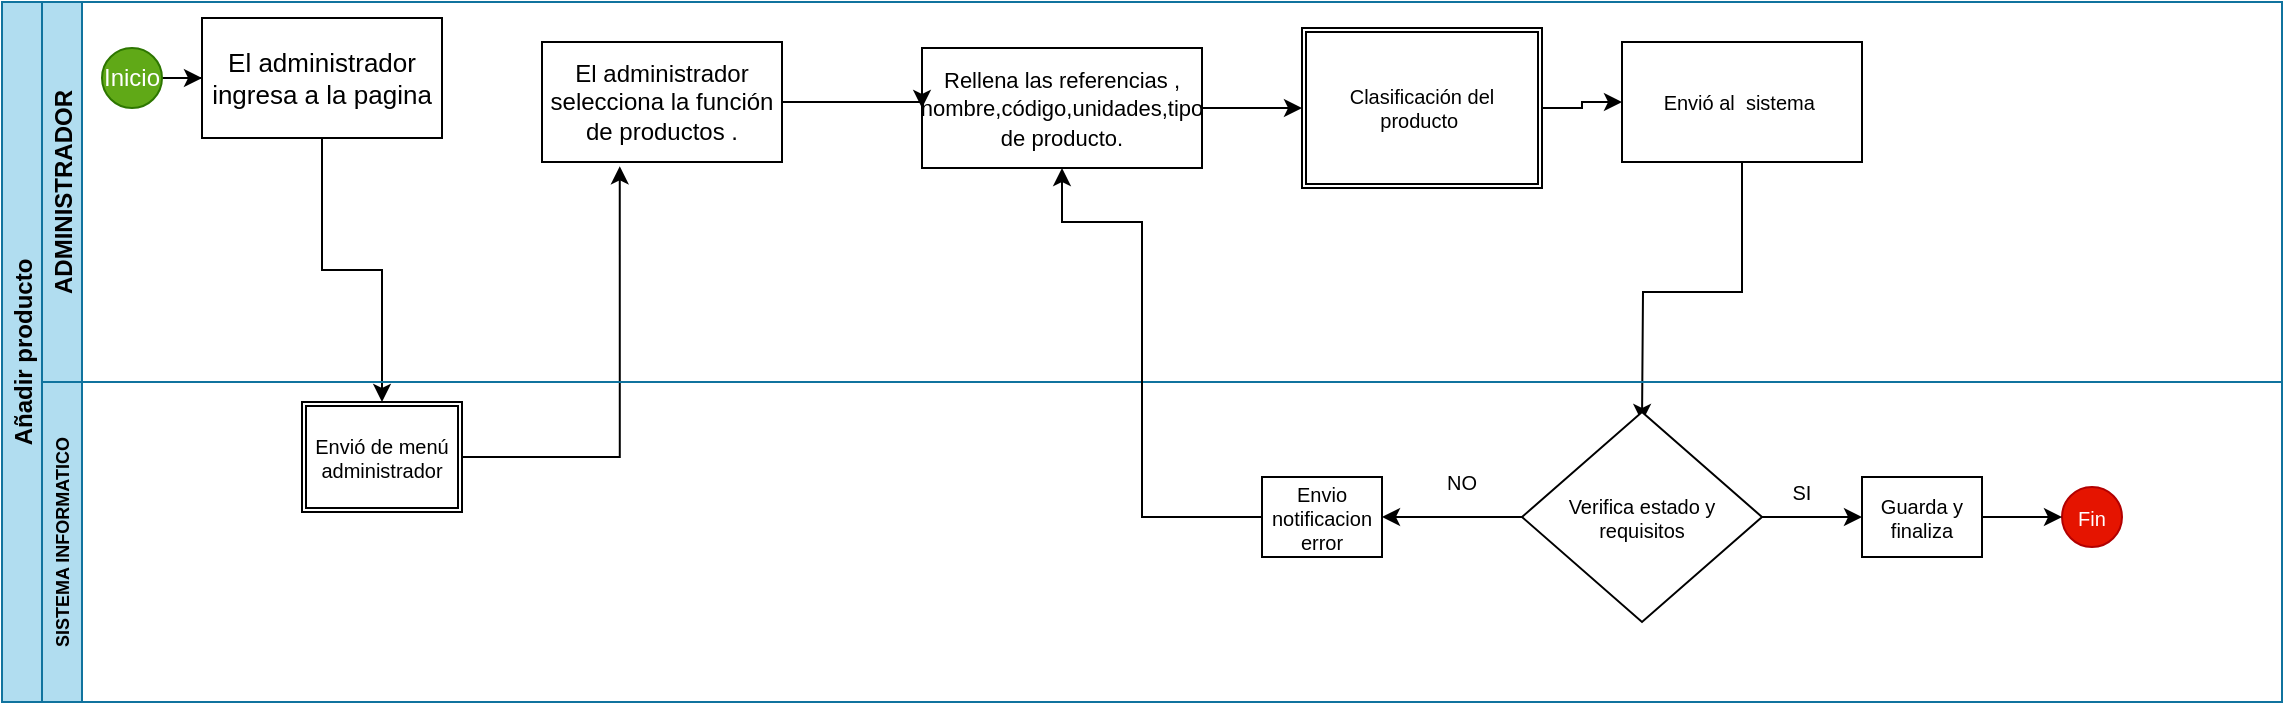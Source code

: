 <mxfile version="20.4.2" type="device"><diagram id="yBMOqn5puA7ttyh5VpDH" name="Página-1"><mxGraphModel dx="1997" dy="662" grid="1" gridSize="10" guides="1" tooltips="1" connect="1" arrows="1" fold="1" page="1" pageScale="1" pageWidth="827" pageHeight="1169" math="0" shadow="0"><root><mxCell id="0"/><mxCell id="1" parent="0"/><mxCell id="XzcxtkmFD_sUpMzQwyMr-1" value="Añadir producto" style="swimlane;childLayout=stackLayout;resizeParent=1;resizeParentMax=0;horizontal=0;startSize=20;horizontalStack=0;fillColor=#b1ddf0;strokeColor=#10739e;" vertex="1" parent="1"><mxGeometry x="-310" y="120" width="1140" height="350" as="geometry"/></mxCell><mxCell id="XzcxtkmFD_sUpMzQwyMr-76" style="edgeStyle=orthogonalEdgeStyle;rounded=0;orthogonalLoop=1;jettySize=auto;html=1;entryX=0.5;entryY=0;entryDx=0;entryDy=0;fontSize=10;" edge="1" parent="XzcxtkmFD_sUpMzQwyMr-1" source="XzcxtkmFD_sUpMzQwyMr-22" target="XzcxtkmFD_sUpMzQwyMr-29"><mxGeometry relative="1" as="geometry"/></mxCell><mxCell id="XzcxtkmFD_sUpMzQwyMr-30" style="edgeStyle=orthogonalEdgeStyle;rounded=0;orthogonalLoop=1;jettySize=auto;html=1;fontSize=10;entryX=0.324;entryY=1.036;entryDx=0;entryDy=0;entryPerimeter=0;" edge="1" parent="XzcxtkmFD_sUpMzQwyMr-1" source="XzcxtkmFD_sUpMzQwyMr-29" target="XzcxtkmFD_sUpMzQwyMr-18"><mxGeometry relative="1" as="geometry"><mxPoint x="310" y="90" as="targetPoint"/></mxGeometry></mxCell><mxCell id="XzcxtkmFD_sUpMzQwyMr-82" style="edgeStyle=orthogonalEdgeStyle;rounded=0;orthogonalLoop=1;jettySize=auto;html=1;fontSize=10;" edge="1" parent="XzcxtkmFD_sUpMzQwyMr-1" source="XzcxtkmFD_sUpMzQwyMr-61"><mxGeometry relative="1" as="geometry"><mxPoint x="820" y="210" as="targetPoint"/></mxGeometry></mxCell><mxCell id="XzcxtkmFD_sUpMzQwyMr-2" value="ADMINISTRADOR" style="swimlane;startSize=20;horizontal=0;fillColor=#b1ddf0;strokeColor=#10739e;" vertex="1" parent="XzcxtkmFD_sUpMzQwyMr-1"><mxGeometry x="20" width="1120" height="190" as="geometry"/></mxCell><mxCell id="XzcxtkmFD_sUpMzQwyMr-78" value="" style="edgeStyle=orthogonalEdgeStyle;rounded=0;orthogonalLoop=1;jettySize=auto;html=1;fontSize=10;" edge="1" parent="XzcxtkmFD_sUpMzQwyMr-2" source="XzcxtkmFD_sUpMzQwyMr-7" target="XzcxtkmFD_sUpMzQwyMr-22"><mxGeometry relative="1" as="geometry"/></mxCell><mxCell id="XzcxtkmFD_sUpMzQwyMr-7" value="Inicio" style="ellipse;whiteSpace=wrap;html=1;aspect=fixed;fillColor=#60a917;strokeColor=#2D7600;fontColor=#ffffff;" vertex="1" parent="XzcxtkmFD_sUpMzQwyMr-2"><mxGeometry x="30" y="23" width="30" height="30" as="geometry"/></mxCell><mxCell id="XzcxtkmFD_sUpMzQwyMr-18" value="El administrador selecciona la función de productos ." style="rounded=0;whiteSpace=wrap;html=1;fontSize=12;" vertex="1" parent="XzcxtkmFD_sUpMzQwyMr-2"><mxGeometry x="250" y="20" width="120" height="60" as="geometry"/></mxCell><mxCell id="XzcxtkmFD_sUpMzQwyMr-20" value="&lt;font style=&quot;font-size: 11px;&quot;&gt;Rellena las referencias , nombre,código,unidades,tipo de producto.&lt;/font&gt;" style="rounded=0;whiteSpace=wrap;html=1;fontSize=12;" vertex="1" parent="XzcxtkmFD_sUpMzQwyMr-2"><mxGeometry x="440" y="23" width="140" height="60" as="geometry"/></mxCell><mxCell id="XzcxtkmFD_sUpMzQwyMr-22" value="&lt;font style=&quot;font-size: 13px;&quot;&gt;El administrador ingresa a la pagina&lt;/font&gt;" style="rounded=0;whiteSpace=wrap;html=1;fontSize=10;" vertex="1" parent="XzcxtkmFD_sUpMzQwyMr-2"><mxGeometry x="80" y="8" width="120" height="60" as="geometry"/></mxCell><mxCell id="XzcxtkmFD_sUpMzQwyMr-84" style="edgeStyle=orthogonalEdgeStyle;rounded=0;orthogonalLoop=1;jettySize=auto;html=1;entryX=0;entryY=0.5;entryDx=0;entryDy=0;fontSize=10;" edge="1" parent="XzcxtkmFD_sUpMzQwyMr-2" source="XzcxtkmFD_sUpMzQwyMr-32" target="XzcxtkmFD_sUpMzQwyMr-61"><mxGeometry relative="1" as="geometry"/></mxCell><mxCell id="XzcxtkmFD_sUpMzQwyMr-32" value="Clasificación del producto&amp;nbsp;" style="shape=ext;double=1;rounded=0;whiteSpace=wrap;html=1;fontSize=10;" vertex="1" parent="XzcxtkmFD_sUpMzQwyMr-2"><mxGeometry x="630" y="13" width="120" height="80" as="geometry"/></mxCell><mxCell id="XzcxtkmFD_sUpMzQwyMr-61" value="Envió al&amp;nbsp; sistema&amp;nbsp;" style="rounded=0;whiteSpace=wrap;html=1;fontSize=10;" vertex="1" parent="XzcxtkmFD_sUpMzQwyMr-2"><mxGeometry x="790" y="20" width="120" height="60" as="geometry"/></mxCell><mxCell id="XzcxtkmFD_sUpMzQwyMr-73" style="edgeStyle=orthogonalEdgeStyle;rounded=0;orthogonalLoop=1;jettySize=auto;html=1;fontSize=10;entryX=0;entryY=0.5;entryDx=0;entryDy=0;" edge="1" parent="XzcxtkmFD_sUpMzQwyMr-2" source="XzcxtkmFD_sUpMzQwyMr-20" target="XzcxtkmFD_sUpMzQwyMr-32"><mxGeometry relative="1" as="geometry"><mxPoint x="820" y="53" as="targetPoint"/></mxGeometry></mxCell><mxCell id="XzcxtkmFD_sUpMzQwyMr-74" style="edgeStyle=orthogonalEdgeStyle;rounded=0;orthogonalLoop=1;jettySize=auto;html=1;fontSize=10;entryX=0;entryY=0.5;entryDx=0;entryDy=0;" edge="1" parent="XzcxtkmFD_sUpMzQwyMr-2" source="XzcxtkmFD_sUpMzQwyMr-18" target="XzcxtkmFD_sUpMzQwyMr-20"><mxGeometry relative="1" as="geometry"><mxPoint x="440" y="150" as="targetPoint"/><Array as="points"><mxPoint x="440" y="50"/></Array></mxGeometry></mxCell><mxCell id="XzcxtkmFD_sUpMzQwyMr-3" value="SISTEMA INFORMATICO" style="swimlane;startSize=20;horizontal=0;fontSize=9;fillColor=#b1ddf0;strokeColor=#10739e;" vertex="1" parent="XzcxtkmFD_sUpMzQwyMr-1"><mxGeometry x="20" y="190" width="1120" height="160" as="geometry"/></mxCell><mxCell id="XzcxtkmFD_sUpMzQwyMr-29" value="Envió de menú administrador" style="shape=ext;double=1;rounded=0;whiteSpace=wrap;html=1;fontSize=10;" vertex="1" parent="XzcxtkmFD_sUpMzQwyMr-3"><mxGeometry x="130" y="10" width="80" height="55" as="geometry"/></mxCell><mxCell id="XzcxtkmFD_sUpMzQwyMr-53" value="Fin" style="ellipse;whiteSpace=wrap;html=1;aspect=fixed;fontSize=10;fillColor=#e51400;strokeColor=#B20000;fontColor=#ffffff;" vertex="1" parent="XzcxtkmFD_sUpMzQwyMr-3"><mxGeometry x="1010" y="52.5" width="30" height="30" as="geometry"/></mxCell><mxCell id="XzcxtkmFD_sUpMzQwyMr-85" value="&lt;font style=&quot;font-size: 10px;&quot;&gt;Verifica estado y requisitos&lt;br&gt;&lt;/font&gt;" style="rhombus;whiteSpace=wrap;html=1;fontSize=9;" vertex="1" parent="XzcxtkmFD_sUpMzQwyMr-3"><mxGeometry x="740" y="15" width="120" height="105" as="geometry"/></mxCell><mxCell id="XzcxtkmFD_sUpMzQwyMr-87" value="NO" style="text;html=1;strokeColor=none;fillColor=none;align=center;verticalAlign=middle;whiteSpace=wrap;rounded=0;fontSize=10;" vertex="1" parent="XzcxtkmFD_sUpMzQwyMr-3"><mxGeometry x="680" y="35" width="60" height="30" as="geometry"/></mxCell><mxCell id="XzcxtkmFD_sUpMzQwyMr-88" value="SI&lt;br&gt;" style="text;html=1;strokeColor=none;fillColor=none;align=center;verticalAlign=middle;whiteSpace=wrap;rounded=0;fontSize=10;" vertex="1" parent="XzcxtkmFD_sUpMzQwyMr-3"><mxGeometry x="850" y="40" width="60" height="30" as="geometry"/></mxCell><mxCell id="XzcxtkmFD_sUpMzQwyMr-93" style="edgeStyle=orthogonalEdgeStyle;rounded=0;orthogonalLoop=1;jettySize=auto;html=1;fontSize=10;" edge="1" parent="XzcxtkmFD_sUpMzQwyMr-3" source="XzcxtkmFD_sUpMzQwyMr-90" target="XzcxtkmFD_sUpMzQwyMr-53"><mxGeometry relative="1" as="geometry"/></mxCell><mxCell id="XzcxtkmFD_sUpMzQwyMr-90" value="Guarda y finaliza" style="rounded=0;whiteSpace=wrap;html=1;fontSize=10;" vertex="1" parent="XzcxtkmFD_sUpMzQwyMr-3"><mxGeometry x="910" y="47.5" width="60" height="40" as="geometry"/></mxCell><mxCell id="XzcxtkmFD_sUpMzQwyMr-91" style="edgeStyle=orthogonalEdgeStyle;rounded=0;orthogonalLoop=1;jettySize=auto;html=1;fontSize=10;entryX=0;entryY=0.5;entryDx=0;entryDy=0;" edge="1" parent="XzcxtkmFD_sUpMzQwyMr-3" source="XzcxtkmFD_sUpMzQwyMr-85" target="XzcxtkmFD_sUpMzQwyMr-90"><mxGeometry relative="1" as="geometry"><mxPoint x="800" y="170" as="targetPoint"/></mxGeometry></mxCell><mxCell id="XzcxtkmFD_sUpMzQwyMr-92" value="Envio notificacion error" style="rounded=0;whiteSpace=wrap;html=1;fontSize=10;" vertex="1" parent="XzcxtkmFD_sUpMzQwyMr-3"><mxGeometry x="610" y="47.5" width="60" height="40" as="geometry"/></mxCell><mxCell id="XzcxtkmFD_sUpMzQwyMr-86" style="edgeStyle=orthogonalEdgeStyle;rounded=0;orthogonalLoop=1;jettySize=auto;html=1;fontSize=10;" edge="1" parent="XzcxtkmFD_sUpMzQwyMr-3" source="XzcxtkmFD_sUpMzQwyMr-85" target="XzcxtkmFD_sUpMzQwyMr-92"><mxGeometry relative="1" as="geometry"><mxPoint x="900" y="167.5" as="targetPoint"/></mxGeometry></mxCell><mxCell id="XzcxtkmFD_sUpMzQwyMr-94" style="edgeStyle=orthogonalEdgeStyle;rounded=0;orthogonalLoop=1;jettySize=auto;html=1;fontSize=10;entryX=0.5;entryY=1;entryDx=0;entryDy=0;" edge="1" parent="XzcxtkmFD_sUpMzQwyMr-1" source="XzcxtkmFD_sUpMzQwyMr-92" target="XzcxtkmFD_sUpMzQwyMr-20"><mxGeometry relative="1" as="geometry"><Array as="points"><mxPoint x="570" y="258"/><mxPoint x="570" y="110"/><mxPoint x="530" y="110"/></Array></mxGeometry></mxCell></root></mxGraphModel></diagram></mxfile>